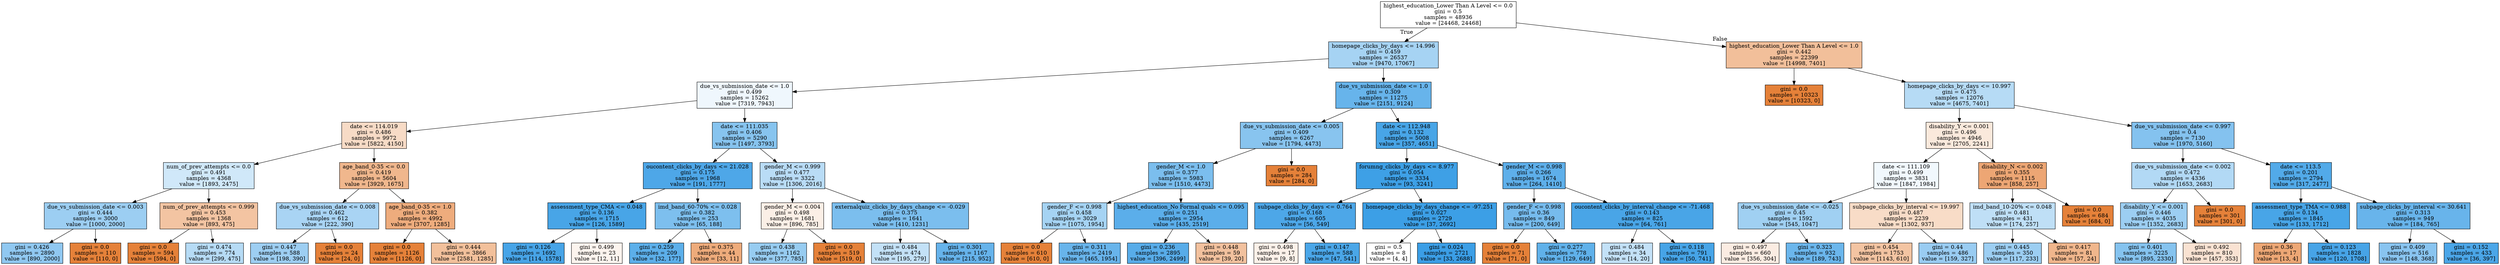 digraph Tree {
node [shape=box, style="filled", color="black"] ;
0 [label="highest_education_Lower Than A Level <= 0.0\ngini = 0.5\nsamples = 48936\nvalue = [24468, 24468]", fillcolor="#e5813900"] ;
1 [label="homepage_clicks_by_days <= 14.996\ngini = 0.459\nsamples = 26537\nvalue = [9470, 17067]", fillcolor="#399de572"] ;
0 -> 1 [labeldistance=2.5, labelangle=45, headlabel="True"] ;
2 [label="due_vs_submission_date <= 1.0\ngini = 0.499\nsamples = 15262\nvalue = [7319, 7943]", fillcolor="#399de514"] ;
1 -> 2 ;
3 [label="date <= 114.019\ngini = 0.486\nsamples = 9972\nvalue = [5822, 4150]", fillcolor="#e5813949"] ;
2 -> 3 ;
4 [label="num_of_prev_attempts <= 0.0\ngini = 0.491\nsamples = 4368\nvalue = [1893, 2475]", fillcolor="#399de53c"] ;
3 -> 4 ;
5 [label="due_vs_submission_date <= 0.003\ngini = 0.444\nsamples = 3000\nvalue = [1000, 2000]", fillcolor="#399de57f"] ;
4 -> 5 ;
6 [label="gini = 0.426\nsamples = 2890\nvalue = [890, 2000]", fillcolor="#399de58e"] ;
5 -> 6 ;
7 [label="gini = 0.0\nsamples = 110\nvalue = [110, 0]", fillcolor="#e58139ff"] ;
5 -> 7 ;
8 [label="num_of_prev_attempts <= 0.999\ngini = 0.453\nsamples = 1368\nvalue = [893, 475]", fillcolor="#e5813977"] ;
4 -> 8 ;
9 [label="gini = 0.0\nsamples = 594\nvalue = [594, 0]", fillcolor="#e58139ff"] ;
8 -> 9 ;
10 [label="gini = 0.474\nsamples = 774\nvalue = [299, 475]", fillcolor="#399de55e"] ;
8 -> 10 ;
11 [label="age_band_0-35 <= 0.0\ngini = 0.419\nsamples = 5604\nvalue = [3929, 1675]", fillcolor="#e5813992"] ;
3 -> 11 ;
12 [label="due_vs_submission_date <= 0.008\ngini = 0.462\nsamples = 612\nvalue = [222, 390]", fillcolor="#399de56e"] ;
11 -> 12 ;
13 [label="gini = 0.447\nsamples = 588\nvalue = [198, 390]", fillcolor="#399de57e"] ;
12 -> 13 ;
14 [label="gini = 0.0\nsamples = 24\nvalue = [24, 0]", fillcolor="#e58139ff"] ;
12 -> 14 ;
15 [label="age_band_0-35 <= 1.0\ngini = 0.382\nsamples = 4992\nvalue = [3707, 1285]", fillcolor="#e58139a7"] ;
11 -> 15 ;
16 [label="gini = 0.0\nsamples = 1126\nvalue = [1126, 0]", fillcolor="#e58139ff"] ;
15 -> 16 ;
17 [label="gini = 0.444\nsamples = 3866\nvalue = [2581, 1285]", fillcolor="#e5813980"] ;
15 -> 17 ;
18 [label="date <= 111.035\ngini = 0.406\nsamples = 5290\nvalue = [1497, 3793]", fillcolor="#399de59a"] ;
2 -> 18 ;
19 [label="oucontent_clicks_by_days <= 21.028\ngini = 0.175\nsamples = 1968\nvalue = [191, 1777]", fillcolor="#399de5e4"] ;
18 -> 19 ;
20 [label="assessment_type_CMA <= 0.048\ngini = 0.136\nsamples = 1715\nvalue = [126, 1589]", fillcolor="#399de5eb"] ;
19 -> 20 ;
21 [label="gini = 0.126\nsamples = 1692\nvalue = [114, 1578]", fillcolor="#399de5ed"] ;
20 -> 21 ;
22 [label="gini = 0.499\nsamples = 23\nvalue = [12, 11]", fillcolor="#e5813915"] ;
20 -> 22 ;
23 [label="imd_band_60-70% <= 0.028\ngini = 0.382\nsamples = 253\nvalue = [65, 188]", fillcolor="#399de5a7"] ;
19 -> 23 ;
24 [label="gini = 0.259\nsamples = 209\nvalue = [32, 177]", fillcolor="#399de5d1"] ;
23 -> 24 ;
25 [label="gini = 0.375\nsamples = 44\nvalue = [33, 11]", fillcolor="#e58139aa"] ;
23 -> 25 ;
26 [label="gender_M <= 0.999\ngini = 0.477\nsamples = 3322\nvalue = [1306, 2016]", fillcolor="#399de55a"] ;
18 -> 26 ;
27 [label="gender_M <= 0.004\ngini = 0.498\nsamples = 1681\nvalue = [896, 785]", fillcolor="#e5813920"] ;
26 -> 27 ;
28 [label="gini = 0.438\nsamples = 1162\nvalue = [377, 785]", fillcolor="#399de585"] ;
27 -> 28 ;
29 [label="gini = 0.0\nsamples = 519\nvalue = [519, 0]", fillcolor="#e58139ff"] ;
27 -> 29 ;
30 [label="externalquiz_clicks_by_days_change <= -0.029\ngini = 0.375\nsamples = 1641\nvalue = [410, 1231]", fillcolor="#399de5aa"] ;
26 -> 30 ;
31 [label="gini = 0.484\nsamples = 474\nvalue = [195, 279]", fillcolor="#399de54d"] ;
30 -> 31 ;
32 [label="gini = 0.301\nsamples = 1167\nvalue = [215, 952]", fillcolor="#399de5c5"] ;
30 -> 32 ;
33 [label="due_vs_submission_date <= 1.0\ngini = 0.309\nsamples = 11275\nvalue = [2151, 9124]", fillcolor="#399de5c3"] ;
1 -> 33 ;
34 [label="due_vs_submission_date <= 0.005\ngini = 0.409\nsamples = 6267\nvalue = [1794, 4473]", fillcolor="#399de599"] ;
33 -> 34 ;
35 [label="gender_M <= 1.0\ngini = 0.377\nsamples = 5983\nvalue = [1510, 4473]", fillcolor="#399de5a9"] ;
34 -> 35 ;
36 [label="gender_F <= 0.998\ngini = 0.458\nsamples = 3029\nvalue = [1075, 1954]", fillcolor="#399de573"] ;
35 -> 36 ;
37 [label="gini = 0.0\nsamples = 610\nvalue = [610, 0]", fillcolor="#e58139ff"] ;
36 -> 37 ;
38 [label="gini = 0.311\nsamples = 2419\nvalue = [465, 1954]", fillcolor="#399de5c2"] ;
36 -> 38 ;
39 [label="highest_education_No Formal quals <= 0.095\ngini = 0.251\nsamples = 2954\nvalue = [435, 2519]", fillcolor="#399de5d3"] ;
35 -> 39 ;
40 [label="gini = 0.236\nsamples = 2895\nvalue = [396, 2499]", fillcolor="#399de5d7"] ;
39 -> 40 ;
41 [label="gini = 0.448\nsamples = 59\nvalue = [39, 20]", fillcolor="#e581397c"] ;
39 -> 41 ;
42 [label="gini = 0.0\nsamples = 284\nvalue = [284, 0]", fillcolor="#e58139ff"] ;
34 -> 42 ;
43 [label="date <= 112.948\ngini = 0.132\nsamples = 5008\nvalue = [357, 4651]", fillcolor="#399de5eb"] ;
33 -> 43 ;
44 [label="forumng_clicks_by_days <= 8.977\ngini = 0.054\nsamples = 3334\nvalue = [93, 3241]", fillcolor="#399de5f8"] ;
43 -> 44 ;
45 [label="subpage_clicks_by_days <= 0.764\ngini = 0.168\nsamples = 605\nvalue = [56, 549]", fillcolor="#399de5e5"] ;
44 -> 45 ;
46 [label="gini = 0.498\nsamples = 17\nvalue = [9, 8]", fillcolor="#e581391c"] ;
45 -> 46 ;
47 [label="gini = 0.147\nsamples = 588\nvalue = [47, 541]", fillcolor="#399de5e9"] ;
45 -> 47 ;
48 [label="homepage_clicks_by_days_change <= -97.251\ngini = 0.027\nsamples = 2729\nvalue = [37, 2692]", fillcolor="#399de5fb"] ;
44 -> 48 ;
49 [label="gini = 0.5\nsamples = 8\nvalue = [4, 4]", fillcolor="#e5813900"] ;
48 -> 49 ;
50 [label="gini = 0.024\nsamples = 2721\nvalue = [33, 2688]", fillcolor="#399de5fc"] ;
48 -> 50 ;
51 [label="gender_M <= 0.998\ngini = 0.266\nsamples = 1674\nvalue = [264, 1410]", fillcolor="#399de5cf"] ;
43 -> 51 ;
52 [label="gender_F <= 0.998\ngini = 0.36\nsamples = 849\nvalue = [200, 649]", fillcolor="#399de5b0"] ;
51 -> 52 ;
53 [label="gini = 0.0\nsamples = 71\nvalue = [71, 0]", fillcolor="#e58139ff"] ;
52 -> 53 ;
54 [label="gini = 0.277\nsamples = 778\nvalue = [129, 649]", fillcolor="#399de5cc"] ;
52 -> 54 ;
55 [label="oucontent_clicks_by_interval_change <= -71.468\ngini = 0.143\nsamples = 825\nvalue = [64, 761]", fillcolor="#399de5ea"] ;
51 -> 55 ;
56 [label="gini = 0.484\nsamples = 34\nvalue = [14, 20]", fillcolor="#399de54d"] ;
55 -> 56 ;
57 [label="gini = 0.118\nsamples = 791\nvalue = [50, 741]", fillcolor="#399de5ee"] ;
55 -> 57 ;
58 [label="highest_education_Lower Than A Level <= 1.0\ngini = 0.442\nsamples = 22399\nvalue = [14998, 7401]", fillcolor="#e5813981"] ;
0 -> 58 [labeldistance=2.5, labelangle=-45, headlabel="False"] ;
59 [label="gini = 0.0\nsamples = 10323\nvalue = [10323, 0]", fillcolor="#e58139ff"] ;
58 -> 59 ;
60 [label="homepage_clicks_by_days <= 10.997\ngini = 0.475\nsamples = 12076\nvalue = [4675, 7401]", fillcolor="#399de55e"] ;
58 -> 60 ;
61 [label="disability_Y <= 0.001\ngini = 0.496\nsamples = 4946\nvalue = [2705, 2241]", fillcolor="#e581392c"] ;
60 -> 61 ;
62 [label="date <= 111.109\ngini = 0.499\nsamples = 3831\nvalue = [1847, 1984]", fillcolor="#399de512"] ;
61 -> 62 ;
63 [label="due_vs_submission_date <= -0.025\ngini = 0.45\nsamples = 1592\nvalue = [545, 1047]", fillcolor="#399de57a"] ;
62 -> 63 ;
64 [label="gini = 0.497\nsamples = 660\nvalue = [356, 304]", fillcolor="#e5813925"] ;
63 -> 64 ;
65 [label="gini = 0.323\nsamples = 932\nvalue = [189, 743]", fillcolor="#399de5be"] ;
63 -> 65 ;
66 [label="subpage_clicks_by_interval <= 19.997\ngini = 0.487\nsamples = 2239\nvalue = [1302, 937]", fillcolor="#e5813947"] ;
62 -> 66 ;
67 [label="gini = 0.454\nsamples = 1753\nvalue = [1143, 610]", fillcolor="#e5813977"] ;
66 -> 67 ;
68 [label="gini = 0.44\nsamples = 486\nvalue = [159, 327]", fillcolor="#399de583"] ;
66 -> 68 ;
69 [label="disability_N <= 0.002\ngini = 0.355\nsamples = 1115\nvalue = [858, 257]", fillcolor="#e58139b3"] ;
61 -> 69 ;
70 [label="imd_band_10-20% <= 0.048\ngini = 0.481\nsamples = 431\nvalue = [174, 257]", fillcolor="#399de552"] ;
69 -> 70 ;
71 [label="gini = 0.445\nsamples = 350\nvalue = [117, 233]", fillcolor="#399de57f"] ;
70 -> 71 ;
72 [label="gini = 0.417\nsamples = 81\nvalue = [57, 24]", fillcolor="#e5813994"] ;
70 -> 72 ;
73 [label="gini = 0.0\nsamples = 684\nvalue = [684, 0]", fillcolor="#e58139ff"] ;
69 -> 73 ;
74 [label="due_vs_submission_date <= 0.997\ngini = 0.4\nsamples = 7130\nvalue = [1970, 5160]", fillcolor="#399de59e"] ;
60 -> 74 ;
75 [label="due_vs_submission_date <= 0.002\ngini = 0.472\nsamples = 4336\nvalue = [1653, 2683]", fillcolor="#399de562"] ;
74 -> 75 ;
76 [label="disability_Y <= 0.001\ngini = 0.446\nsamples = 4035\nvalue = [1352, 2683]", fillcolor="#399de57f"] ;
75 -> 76 ;
77 [label="gini = 0.401\nsamples = 3225\nvalue = [895, 2330]", fillcolor="#399de59d"] ;
76 -> 77 ;
78 [label="gini = 0.492\nsamples = 810\nvalue = [457, 353]", fillcolor="#e581393a"] ;
76 -> 78 ;
79 [label="gini = 0.0\nsamples = 301\nvalue = [301, 0]", fillcolor="#e58139ff"] ;
75 -> 79 ;
80 [label="date <= 113.5\ngini = 0.201\nsamples = 2794\nvalue = [317, 2477]", fillcolor="#399de5de"] ;
74 -> 80 ;
81 [label="assessment_type_TMA <= 0.988\ngini = 0.134\nsamples = 1845\nvalue = [133, 1712]", fillcolor="#399de5eb"] ;
80 -> 81 ;
82 [label="gini = 0.36\nsamples = 17\nvalue = [13, 4]", fillcolor="#e58139b1"] ;
81 -> 82 ;
83 [label="gini = 0.123\nsamples = 1828\nvalue = [120, 1708]", fillcolor="#399de5ed"] ;
81 -> 83 ;
84 [label="subpage_clicks_by_interval <= 30.641\ngini = 0.313\nsamples = 949\nvalue = [184, 765]", fillcolor="#399de5c2"] ;
80 -> 84 ;
85 [label="gini = 0.409\nsamples = 516\nvalue = [148, 368]", fillcolor="#399de598"] ;
84 -> 85 ;
86 [label="gini = 0.152\nsamples = 433\nvalue = [36, 397]", fillcolor="#399de5e8"] ;
84 -> 86 ;
}